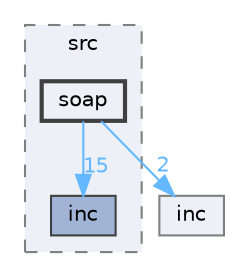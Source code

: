 digraph "/Users/mylhyz/Downloads/libupnp-1.14.18/upnp/src/soap"
{
 // LATEX_PDF_SIZE
  bgcolor="transparent";
  edge [fontname=Helvetica,fontsize=10,labelfontname=Helvetica,labelfontsize=10];
  node [fontname=Helvetica,fontsize=10,shape=box,height=0.2,width=0.4];
  compound=true
  subgraph clusterdir_9eafd26b178b581de33acfe950a9348a {
    graph [ bgcolor="#edf0f7", pencolor="grey50", label="src", fontname=Helvetica,fontsize=10 style="filled,dashed", URL="dir_9eafd26b178b581de33acfe950a9348a.html",tooltip=""]
  dir_be5f34028fa5c62f24311a29a5bbedc5 [label="inc", fillcolor="#a2b4d6", color="grey25", style="filled", URL="dir_be5f34028fa5c62f24311a29a5bbedc5.html",tooltip=""];
  dir_627ede0795375cbd1a348cc24f21acfb [label="soap", fillcolor="#edf0f7", color="grey25", style="filled,bold", URL="dir_627ede0795375cbd1a348cc24f21acfb.html",tooltip=""];
  }
  dir_3da35c713fa963ae049913675ac870d6 [label="inc", fillcolor="#edf0f7", color="grey50", style="filled", URL="dir_3da35c713fa963ae049913675ac870d6.html",tooltip=""];
  dir_627ede0795375cbd1a348cc24f21acfb->dir_3da35c713fa963ae049913675ac870d6 [headlabel="2", labeldistance=1.5 headhref="dir_000017_000009.html" href="dir_000017_000009.html" color="steelblue1" fontcolor="steelblue1"];
  dir_627ede0795375cbd1a348cc24f21acfb->dir_be5f34028fa5c62f24311a29a5bbedc5 [headlabel="15", labeldistance=1.5 headhref="dir_000017_000010.html" href="dir_000017_000010.html" color="steelblue1" fontcolor="steelblue1"];
}
